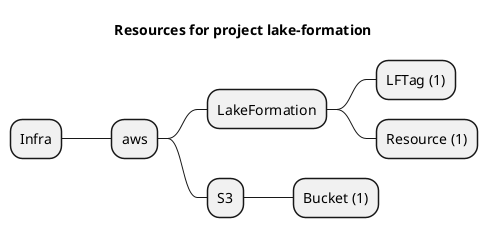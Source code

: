 @startmindmap
title Resources for project lake-formation
skinparam monochrome true
+ Infra
++ aws
+++ LakeFormation
++++ LFTag (1)
++++ Resource (1)
+++ S3
++++ Bucket (1)
@endmindmap